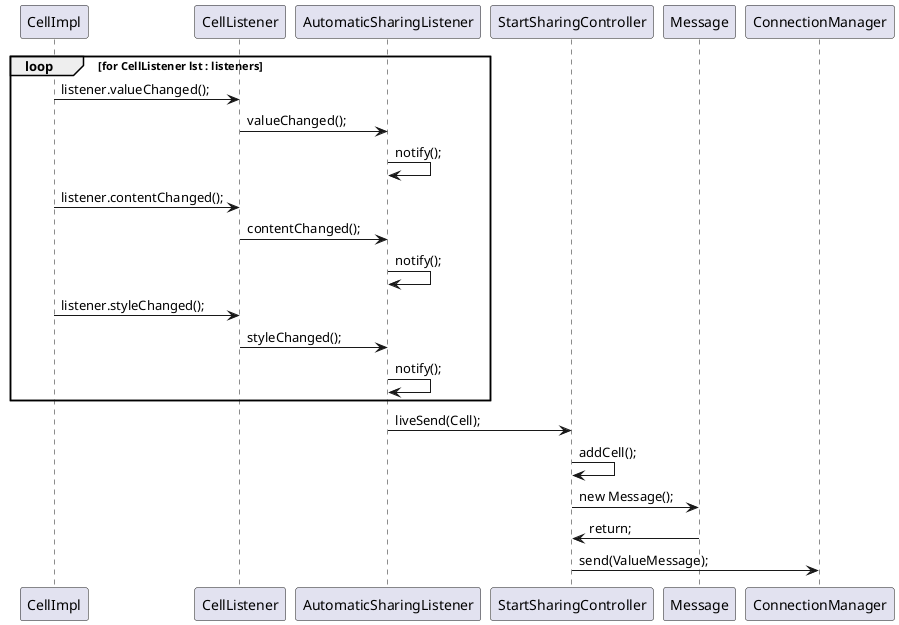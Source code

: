   @startuml doc-files/ipc01_02_design_firecelllistener_to_livesend.png
  participant CellImpl as cImpl
  participant CellListener as cListener
  participant AutomaticSharingListener as asListener
  participant StartSharingController as controller
  participant Message as msg
  participant ConnectionManager as conMng
  loop for CellListener lst : listeners
  	cImpl -> cListener : listener.valueChanged();
        cListener -> asListener : valueChanged();
        asListener -> asListener : notify();
        cImpl -> cListener : listener.contentChanged();
        cListener -> asListener : contentChanged();
        asListener->asListener : notify();
        cImpl -> cListener : listener.styleChanged();
        cListener -> asListener : styleChanged();
        asListener->asListener : notify();
  end
  asListener -> controller : liveSend(Cell);
  controller -> controller : addCell();
  controller -> msg : new Message();
  msg -> controller : return;
  controller -> conMng : send(ValueMessage);
  @enduml